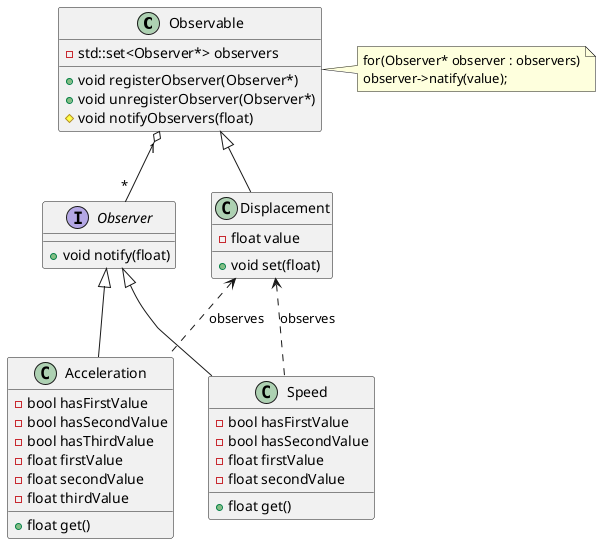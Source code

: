 TODO: Create class diagram...

@startuml

class Observable {
    -std::set<Observer*> observers
    +void registerObserver(Observer*)
    +void unregisterObserver(Observer*)
    #void notifyObservers(float)

}


interface Observer{
+void notify(float)
}

class Displacement{
-float value
+void set(float)
}

class Acceleration{
-bool hasFirstValue
-bool hasSecondValue
-bool hasThirdValue
-float firstValue
-float secondValue
-float thirdValue
+float get()
}

class Speed{
-bool hasFirstValue
-bool hasSecondValue
-float firstValue
-float secondValue
+float get()
}

Observable "1" o-- "*" Observer
Observable <|-- Displacement

Observer <|-- Acceleration
Observer <|--Speed

Displacement <.. Acceleration : observes
Displacement <.. Speed : observes

note right of Observable : for(Observer* observer : observers)\nobserver->natify(value);

@enduml
